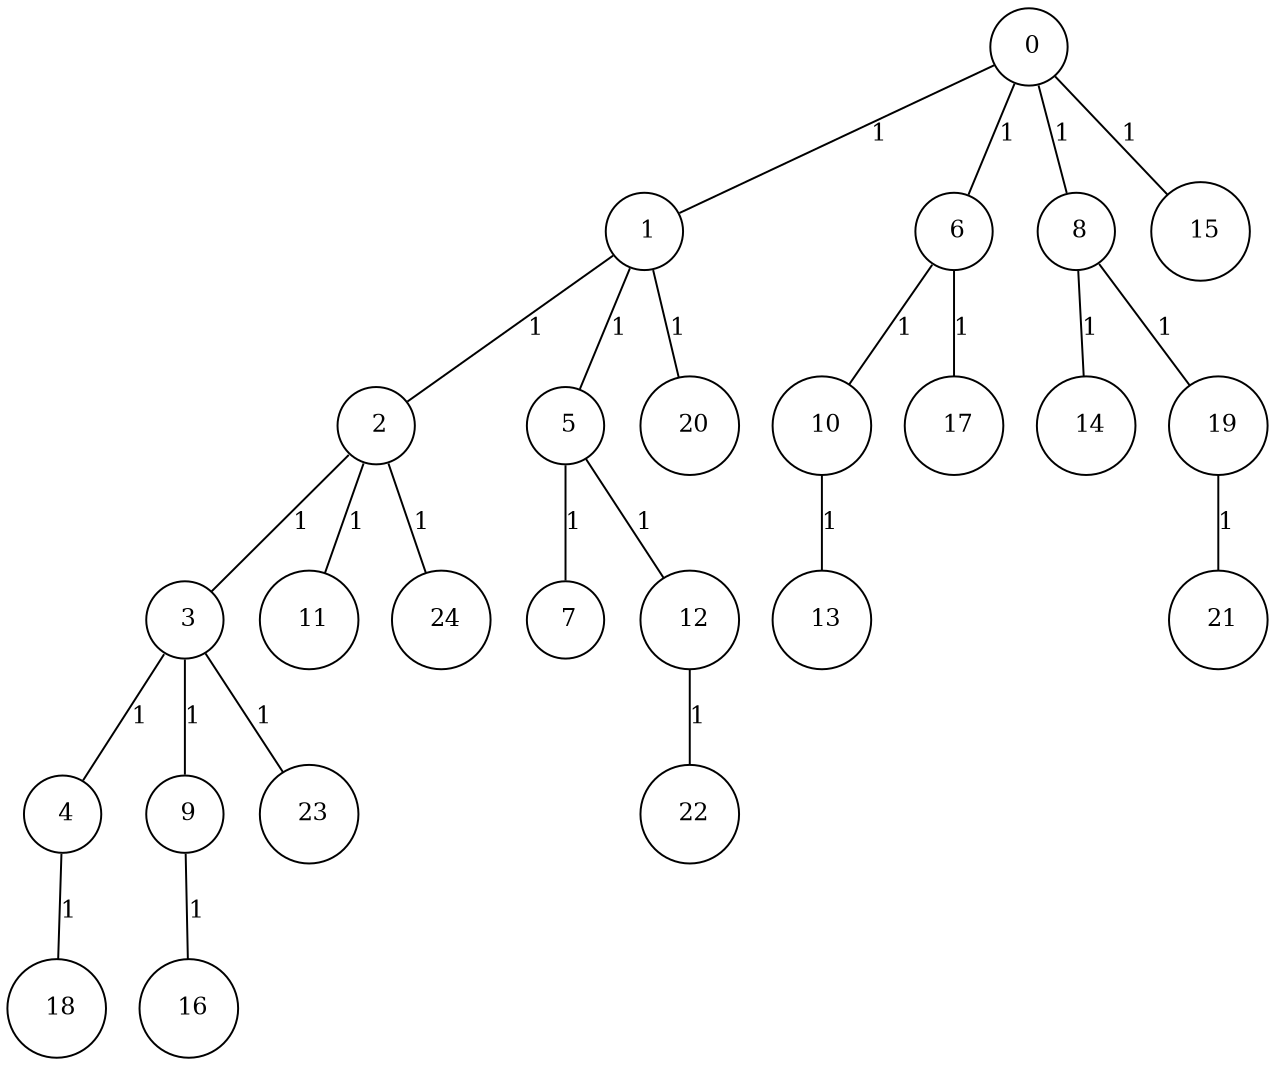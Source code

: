 graph G {
size="8.5,11;"
ratio = "expand;"
fixedsize="true;"
overlap="scale;"
node[shape=circle,width=.12,hight=.12,fontsize=12]
edge[fontsize=12]

0[label=" 0" color=black, pos="1.8999851,1.2141634!"];
1[label=" 1" color=black, pos="1.3529581,1.6131433!"];
2[label=" 2" color=black, pos="0.86965731,1.1626913!"];
3[label=" 3" color=black, pos="1.6684028,0.82883022!"];
4[label=" 4" color=black, pos="2.0800296,0.53379809!"];
5[label=" 5" color=black, pos="0.75475062,0.0044450052!"];
6[label=" 6" color=black, pos="1.0575133,1.969098!"];
7[label=" 7" color=black, pos="0.74341412,0.13797332!"];
8[label=" 8" color=black, pos="2.9018188,0.12069705!"];
9[label=" 9" color=black, pos="0.19608694,2.4942019!"];
10[label=" 10" color=black, pos="2.4372154,2.027521!"];
11[label=" 11" color=black, pos="0.60849821,0.48476108!"];
12[label=" 12" color=black, pos="1.9691267,2.2837503!"];
13[label=" 13" color=black, pos="0.44795429,2.9190641!"];
14[label=" 14" color=black, pos="0.89162095,2.8840095!"];
15[label=" 15" color=black, pos="0.33194919,1.2784343!"];
16[label=" 16" color=black, pos="1.3741195,0.48854496!"];
17[label=" 17" color=black, pos="0.13297169,1.6359507!"];
18[label=" 18" color=black, pos="0.63964007,0.67580515!"];
19[label=" 19" color=black, pos="0.51982287,1.9366661!"];
20[label=" 20" color=black, pos="2.1791254,0.21282694!"];
21[label=" 21" color=black, pos="1.5086117,1.1325473!"];
22[label=" 22" color=black, pos="0.020053148,1.0352677!"];
23[label=" 23" color=black, pos="0.038539533,0.58577034!"];
24[label=" 24" color=black, pos="1.7128332,0.98286542!"];
0--1[label="1"]
0--6[label="1"]
0--8[label="1"]
0--15[label="1"]
1--2[label="1"]
1--5[label="1"]
1--20[label="1"]
2--3[label="1"]
2--11[label="1"]
2--24[label="1"]
3--4[label="1"]
3--9[label="1"]
3--23[label="1"]
4--18[label="1"]
5--7[label="1"]
5--12[label="1"]
6--10[label="1"]
6--17[label="1"]
8--14[label="1"]
8--19[label="1"]
9--16[label="1"]
10--13[label="1"]
12--22[label="1"]
19--21[label="1"]

}
